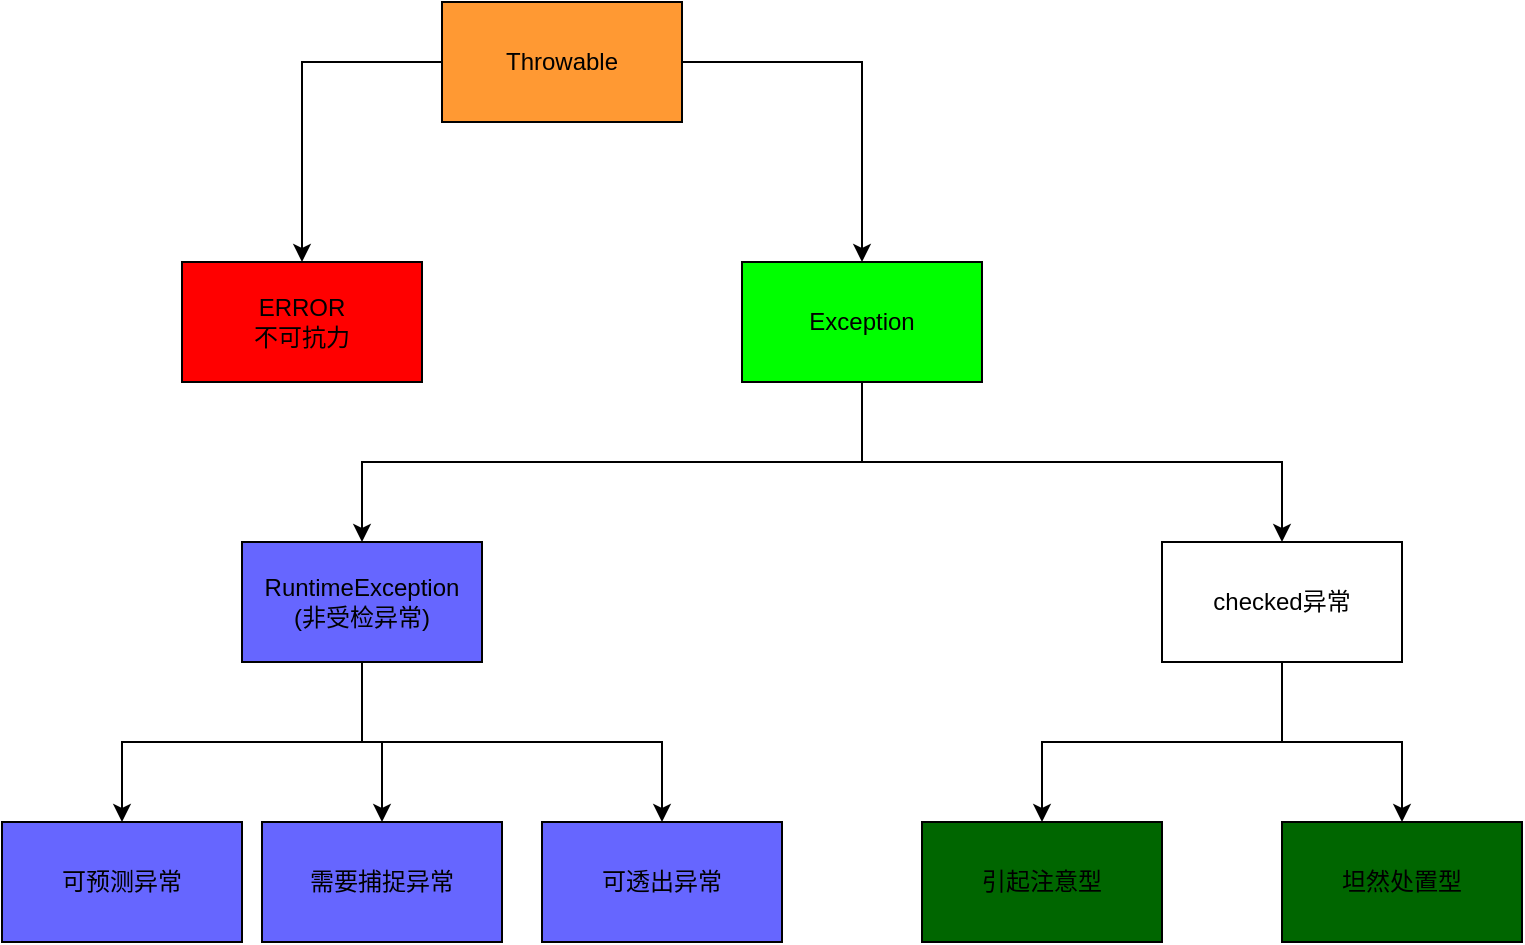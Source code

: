 <mxfile version="20.1.4" type="github">
  <diagram id="KVY6no1K6YWnrOefNrec" name="第 1 页">
    <mxGraphModel dx="1422" dy="758" grid="1" gridSize="10" guides="1" tooltips="1" connect="1" arrows="1" fold="1" page="1" pageScale="1" pageWidth="827" pageHeight="1169" math="0" shadow="0">
      <root>
        <mxCell id="0" />
        <mxCell id="1" parent="0" />
        <mxCell id="_FhrW8uc3Y3nN86gRkuY-4" value="" style="edgeStyle=orthogonalEdgeStyle;rounded=0;orthogonalLoop=1;jettySize=auto;html=1;" edge="1" parent="1" source="_FhrW8uc3Y3nN86gRkuY-1" target="_FhrW8uc3Y3nN86gRkuY-3">
          <mxGeometry relative="1" as="geometry" />
        </mxCell>
        <mxCell id="_FhrW8uc3Y3nN86gRkuY-7" value="" style="edgeStyle=orthogonalEdgeStyle;rounded=0;orthogonalLoop=1;jettySize=auto;html=1;" edge="1" parent="1" source="_FhrW8uc3Y3nN86gRkuY-1" target="_FhrW8uc3Y3nN86gRkuY-6">
          <mxGeometry relative="1" as="geometry" />
        </mxCell>
        <mxCell id="_FhrW8uc3Y3nN86gRkuY-1" value="Throwable" style="rounded=0;whiteSpace=wrap;html=1;fillColor=#FF9933;" vertex="1" parent="1">
          <mxGeometry x="240" y="50" width="120" height="60" as="geometry" />
        </mxCell>
        <mxCell id="_FhrW8uc3Y3nN86gRkuY-3" value="ERROR&lt;br&gt;不可抗力" style="rounded=0;whiteSpace=wrap;html=1;fillColor=#FF0000;" vertex="1" parent="1">
          <mxGeometry x="110" y="180" width="120" height="60" as="geometry" />
        </mxCell>
        <mxCell id="_FhrW8uc3Y3nN86gRkuY-9" value="" style="edgeStyle=orthogonalEdgeStyle;rounded=0;orthogonalLoop=1;jettySize=auto;html=1;exitX=0.5;exitY=1;exitDx=0;exitDy=0;" edge="1" parent="1" source="_FhrW8uc3Y3nN86gRkuY-6" target="_FhrW8uc3Y3nN86gRkuY-8">
          <mxGeometry relative="1" as="geometry" />
        </mxCell>
        <mxCell id="_FhrW8uc3Y3nN86gRkuY-11" value="" style="edgeStyle=orthogonalEdgeStyle;rounded=0;orthogonalLoop=1;jettySize=auto;html=1;exitX=0.5;exitY=1;exitDx=0;exitDy=0;" edge="1" parent="1" source="_FhrW8uc3Y3nN86gRkuY-6" target="_FhrW8uc3Y3nN86gRkuY-10">
          <mxGeometry relative="1" as="geometry" />
        </mxCell>
        <mxCell id="_FhrW8uc3Y3nN86gRkuY-6" value="Exception" style="rounded=0;whiteSpace=wrap;html=1;fillColor=#00FF00;" vertex="1" parent="1">
          <mxGeometry x="390" y="180" width="120" height="60" as="geometry" />
        </mxCell>
        <mxCell id="_FhrW8uc3Y3nN86gRkuY-13" value="" style="edgeStyle=orthogonalEdgeStyle;rounded=0;orthogonalLoop=1;jettySize=auto;html=1;" edge="1" parent="1" source="_FhrW8uc3Y3nN86gRkuY-8" target="_FhrW8uc3Y3nN86gRkuY-12">
          <mxGeometry relative="1" as="geometry" />
        </mxCell>
        <mxCell id="_FhrW8uc3Y3nN86gRkuY-15" value="" style="edgeStyle=orthogonalEdgeStyle;rounded=0;orthogonalLoop=1;jettySize=auto;html=1;" edge="1" parent="1" source="_FhrW8uc3Y3nN86gRkuY-8" target="_FhrW8uc3Y3nN86gRkuY-14">
          <mxGeometry relative="1" as="geometry" />
        </mxCell>
        <mxCell id="_FhrW8uc3Y3nN86gRkuY-17" value="" style="edgeStyle=orthogonalEdgeStyle;rounded=0;orthogonalLoop=1;jettySize=auto;html=1;exitX=0.5;exitY=1;exitDx=0;exitDy=0;" edge="1" parent="1" source="_FhrW8uc3Y3nN86gRkuY-8" target="_FhrW8uc3Y3nN86gRkuY-16">
          <mxGeometry relative="1" as="geometry" />
        </mxCell>
        <mxCell id="_FhrW8uc3Y3nN86gRkuY-8" value="RuntimeException&lt;br&gt;(非受检异常)" style="rounded=0;whiteSpace=wrap;html=1;fillColor=#0000FF;" vertex="1" parent="1">
          <mxGeometry x="140" y="320" width="120" height="60" as="geometry" />
        </mxCell>
        <mxCell id="_FhrW8uc3Y3nN86gRkuY-20" value="" style="edgeStyle=orthogonalEdgeStyle;rounded=0;orthogonalLoop=1;jettySize=auto;html=1;" edge="1" parent="1" source="_FhrW8uc3Y3nN86gRkuY-10" target="_FhrW8uc3Y3nN86gRkuY-19">
          <mxGeometry relative="1" as="geometry" />
        </mxCell>
        <mxCell id="_FhrW8uc3Y3nN86gRkuY-23" value="" style="edgeStyle=orthogonalEdgeStyle;rounded=0;orthogonalLoop=1;jettySize=auto;html=1;" edge="1" parent="1" source="_FhrW8uc3Y3nN86gRkuY-10" target="_FhrW8uc3Y3nN86gRkuY-22">
          <mxGeometry relative="1" as="geometry" />
        </mxCell>
        <mxCell id="_FhrW8uc3Y3nN86gRkuY-10" value="checked异常" style="rounded=0;whiteSpace=wrap;html=1;" vertex="1" parent="1">
          <mxGeometry x="600" y="320" width="120" height="60" as="geometry" />
        </mxCell>
        <mxCell id="_FhrW8uc3Y3nN86gRkuY-12" value="可预测异常" style="rounded=0;whiteSpace=wrap;html=1;fillColor=#0000FF;" vertex="1" parent="1">
          <mxGeometry x="20" y="460" width="120" height="60" as="geometry" />
        </mxCell>
        <mxCell id="_FhrW8uc3Y3nN86gRkuY-14" value="需要捕捉异常" style="rounded=0;whiteSpace=wrap;html=1;fillColor=#0000FF;" vertex="1" parent="1">
          <mxGeometry x="150" y="460" width="120" height="60" as="geometry" />
        </mxCell>
        <mxCell id="_FhrW8uc3Y3nN86gRkuY-16" value="可透出异常" style="rounded=0;whiteSpace=wrap;html=1;fillColor=#6666FF;" vertex="1" parent="1">
          <mxGeometry x="290" y="460" width="120" height="60" as="geometry" />
        </mxCell>
        <mxCell id="_FhrW8uc3Y3nN86gRkuY-19" value="引起注意型" style="rounded=0;whiteSpace=wrap;html=1;fillColor=#006600;" vertex="1" parent="1">
          <mxGeometry x="480" y="460" width="120" height="60" as="geometry" />
        </mxCell>
        <mxCell id="_FhrW8uc3Y3nN86gRkuY-22" value="坦然处置型" style="rounded=0;whiteSpace=wrap;html=1;fillColor=#006600;" vertex="1" parent="1">
          <mxGeometry x="660" y="460" width="120" height="60" as="geometry" />
        </mxCell>
        <mxCell id="_FhrW8uc3Y3nN86gRkuY-24" value="RuntimeException&lt;br&gt;(非受检异常)" style="rounded=0;whiteSpace=wrap;html=1;fillColor=#6666FF;" vertex="1" parent="1">
          <mxGeometry x="140" y="320" width="120" height="60" as="geometry" />
        </mxCell>
        <mxCell id="_FhrW8uc3Y3nN86gRkuY-25" value="可预测异常" style="rounded=0;whiteSpace=wrap;html=1;fillColor=#6666FF;" vertex="1" parent="1">
          <mxGeometry x="20" y="460" width="120" height="60" as="geometry" />
        </mxCell>
        <mxCell id="_FhrW8uc3Y3nN86gRkuY-26" value="需要捕捉异常" style="rounded=0;whiteSpace=wrap;html=1;fillColor=#6666FF;" vertex="1" parent="1">
          <mxGeometry x="150" y="460" width="120" height="60" as="geometry" />
        </mxCell>
      </root>
    </mxGraphModel>
  </diagram>
</mxfile>
